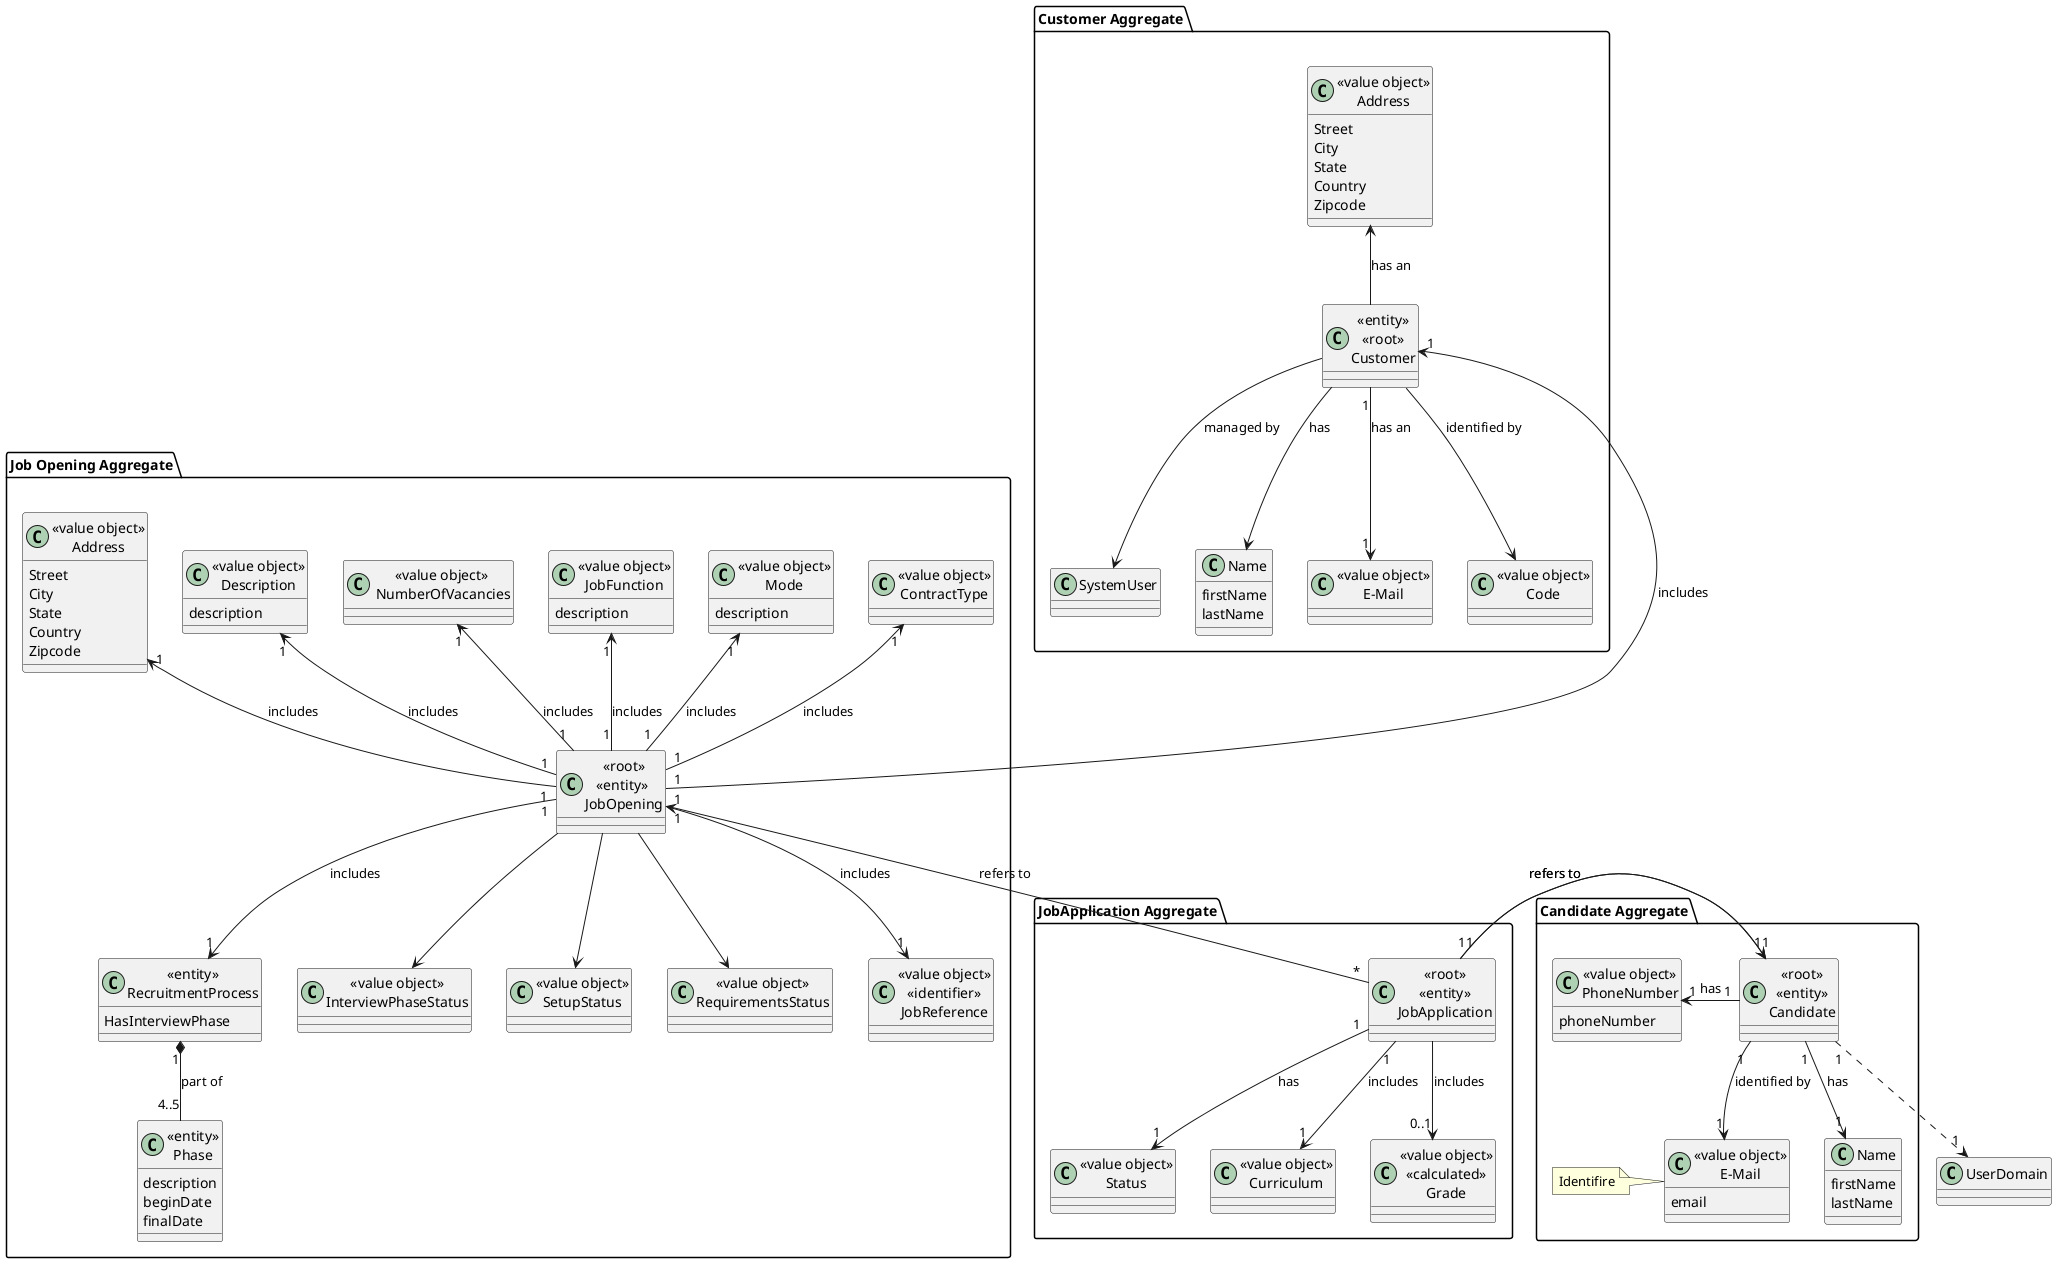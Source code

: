 @startuml
'https://plantuml.com/class-diagram



package "Customer Aggregate"{
    class "«entity»\n«root»\nCustomer" as Customer{

    }

class SystemUser{
}

    class "Name" as Name1 {
        firstName
        lastName
    }
     class "«value object»\nE-Mail" as EMail1{
     }

     class "«value object»\nAddress" as Address2{
            Street
            City
            State
            Country
            Zipcode
     }

     class "«value object»\nCode" as Code{
     }

}

package "Job Opening Aggregate"{

    class "«entity»\nRecruitmentProcess" as RecruitmentProcess{
        HasInterviewPhase
    }

     class "«entity»\nPhase" as Phase{
         description
         beginDate
         finalDate
 }

 class "«value object»\nInterviewPhaseStatus" as InterviewPhaseStatus{
    }
    class "«root»\n«entity» \nJobOpening" as JobOpening{


    }

    class "«value object»\nSetupStatus" as SetupStatus {
    }

    class "«value object»\nRequirementsStatus" as  RequirementsStatus{
    }



     class "«value object»\nContractType" as ContractType{
     }

    class "«value object»\nMode" as Mode{
        description
    }

    class "«value object»\nJobFunction" as JobFunction{
         description
    }

    class "«value object»\n NumberOfVacancies" as  NumberOfVacancies{

    }

    class "«value object»\nDescription" as Description{
         description
    }


    class "«value object»\nAddress" as Address1{
        Street
        City
        State
        Country
        Zipcode
    }

    class "«value object»\n«identifier»\nJobReference" as JobReference{
    }

}


package "Candidate Aggregate"{
    class "«root»\n«entity»\nCandidate" as Candidate{

    }
    note as EmailCandidate
                      Identifire
                     end note


    class "Name" as Name {
        firstName
        lastName
    }

    class "«value object»\nPhoneNumber" as PhoneNumber{
    phoneNumber
    }

     class "«value object»\nE-Mail" as EMail{
     email
     }

}

package "JobApplication Aggregate"{
    class "«root»\n«entity»\nJobApplication" as JobApplication{

    }
    class "«value object»\nStatus" as Status{
    }



    class "«value object»\nCurriculum" as Curriculum{
    }


    class "«value object»\n«calculated»\nGrade" as Grade2{}

}


JobApplication"1"-->"1" Curriculum : includes
JobApplication --> "0..1" Grade2 : includes
JobApplication "1"-->"1" Status : has
JobApplication "1" -> "1" Candidate :refers to

JobOpening "1"<--"*" JobApplication : refers to

EmailCandidate.EMail

Candidate "1"-->"1" EMail :identified by
PhoneNumber "1"<-"1" Candidate :has
Candidate"1" --> "1" Name : has
JobApplication "1" -> "1" Candidate :refers to

Candidate "1"..>"1" UserDomain

Customer "1"-->"1" EMail1 : has an

Address2 <-- Customer : has an

Customer --> Code : identified by
Customer --> Name1 : has
Customer --> SystemUser : managed by
Mode "1" <-- "1"JobOpening : includes
JobFunction "1" <-- "1"JobOpening : includes
NumberOfVacancies "1" <-- "1"JobOpening : includes
Description "1" <-- "1"JobOpening : includes
Address1"1" <-- "1"JobOpening : includes
ContractType "1" <--"1" JobOpening : includes
JobOpening "1"-->"1" JobReference : includes
Customer "1"<---"1" JobOpening : includes
JobOpening --> SetupStatus
JobOpening --> RequirementsStatus
JobOpening --> InterviewPhaseStatus
RecruitmentProcess "1" *--"4..5" Phase :part of
JobOpening "1" --> "1"RecruitmentProcess :includes
@enduml